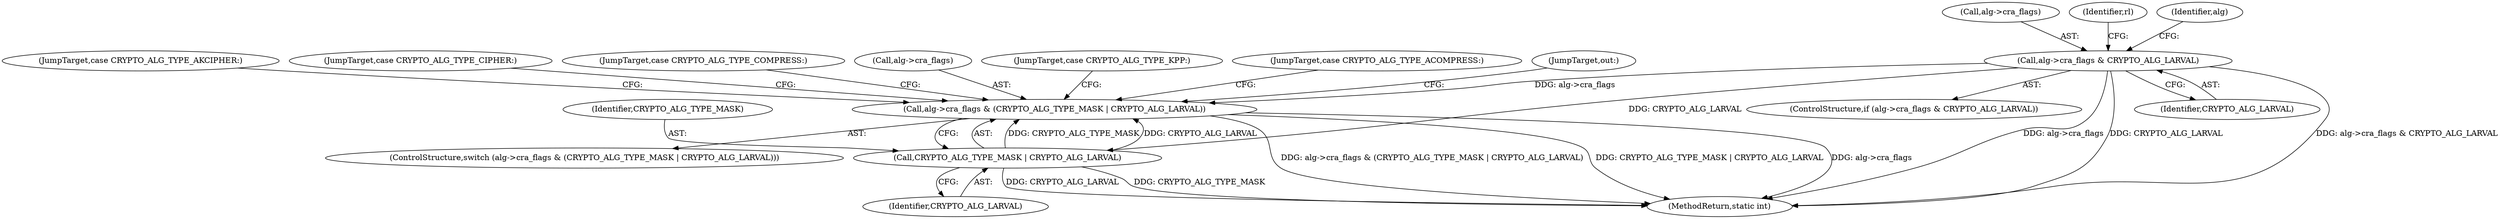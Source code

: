 digraph "0_linux_f43f39958beb206b53292801e216d9b8a660f087_4@pointer" {
"1000218" [label="(Call,alg->cra_flags & (CRYPTO_ALG_TYPE_MASK | CRYPTO_ALG_LARVAL))"];
"1000174" [label="(Call,alg->cra_flags & CRYPTO_ALG_LARVAL)"];
"1000222" [label="(Call,CRYPTO_ALG_TYPE_MASK | CRYPTO_ALG_LARVAL)"];
"1000173" [label="(ControlStructure,if (alg->cra_flags & CRYPTO_ALG_LARVAL))"];
"1000247" [label="(JumpTarget,case CRYPTO_ALG_TYPE_AKCIPHER:)"];
"1000217" [label="(ControlStructure,switch (alg->cra_flags & (CRYPTO_ALG_TYPE_MASK | CRYPTO_ALG_LARVAL)))"];
"1000175" [label="(Call,alg->cra_flags)"];
"1000226" [label="(JumpTarget,case CRYPTO_ALG_TYPE_CIPHER:)"];
"1000224" [label="(Identifier,CRYPTO_ALG_LARVAL)"];
"1000223" [label="(Identifier,CRYPTO_ALG_TYPE_MASK)"];
"1000268" [label="(MethodReturn,static int)"];
"1000233" [label="(JumpTarget,case CRYPTO_ALG_TYPE_COMPRESS:)"];
"1000219" [label="(Call,alg->cra_flags)"];
"1000218" [label="(Call,alg->cra_flags & (CRYPTO_ALG_TYPE_MASK | CRYPTO_ALG_LARVAL))"];
"1000254" [label="(JumpTarget,case CRYPTO_ALG_TYPE_KPP:)"];
"1000183" [label="(Identifier,rl)"];
"1000174" [label="(Call,alg->cra_flags & CRYPTO_ALG_LARVAL)"];
"1000178" [label="(Identifier,CRYPTO_ALG_LARVAL)"];
"1000240" [label="(JumpTarget,case CRYPTO_ALG_TYPE_ACOMPRESS:)"];
"1000222" [label="(Call,CRYPTO_ALG_TYPE_MASK | CRYPTO_ALG_LARVAL)"];
"1000261" [label="(JumpTarget,out:)"];
"1000203" [label="(Identifier,alg)"];
"1000218" -> "1000217"  [label="AST: "];
"1000218" -> "1000222"  [label="CFG: "];
"1000219" -> "1000218"  [label="AST: "];
"1000222" -> "1000218"  [label="AST: "];
"1000226" -> "1000218"  [label="CFG: "];
"1000233" -> "1000218"  [label="CFG: "];
"1000240" -> "1000218"  [label="CFG: "];
"1000247" -> "1000218"  [label="CFG: "];
"1000254" -> "1000218"  [label="CFG: "];
"1000261" -> "1000218"  [label="CFG: "];
"1000218" -> "1000268"  [label="DDG: alg->cra_flags"];
"1000218" -> "1000268"  [label="DDG: alg->cra_flags & (CRYPTO_ALG_TYPE_MASK | CRYPTO_ALG_LARVAL)"];
"1000218" -> "1000268"  [label="DDG: CRYPTO_ALG_TYPE_MASK | CRYPTO_ALG_LARVAL"];
"1000174" -> "1000218"  [label="DDG: alg->cra_flags"];
"1000222" -> "1000218"  [label="DDG: CRYPTO_ALG_TYPE_MASK"];
"1000222" -> "1000218"  [label="DDG: CRYPTO_ALG_LARVAL"];
"1000174" -> "1000173"  [label="AST: "];
"1000174" -> "1000178"  [label="CFG: "];
"1000175" -> "1000174"  [label="AST: "];
"1000178" -> "1000174"  [label="AST: "];
"1000183" -> "1000174"  [label="CFG: "];
"1000203" -> "1000174"  [label="CFG: "];
"1000174" -> "1000268"  [label="DDG: CRYPTO_ALG_LARVAL"];
"1000174" -> "1000268"  [label="DDG: alg->cra_flags & CRYPTO_ALG_LARVAL"];
"1000174" -> "1000268"  [label="DDG: alg->cra_flags"];
"1000174" -> "1000222"  [label="DDG: CRYPTO_ALG_LARVAL"];
"1000222" -> "1000224"  [label="CFG: "];
"1000223" -> "1000222"  [label="AST: "];
"1000224" -> "1000222"  [label="AST: "];
"1000222" -> "1000268"  [label="DDG: CRYPTO_ALG_TYPE_MASK"];
"1000222" -> "1000268"  [label="DDG: CRYPTO_ALG_LARVAL"];
}
